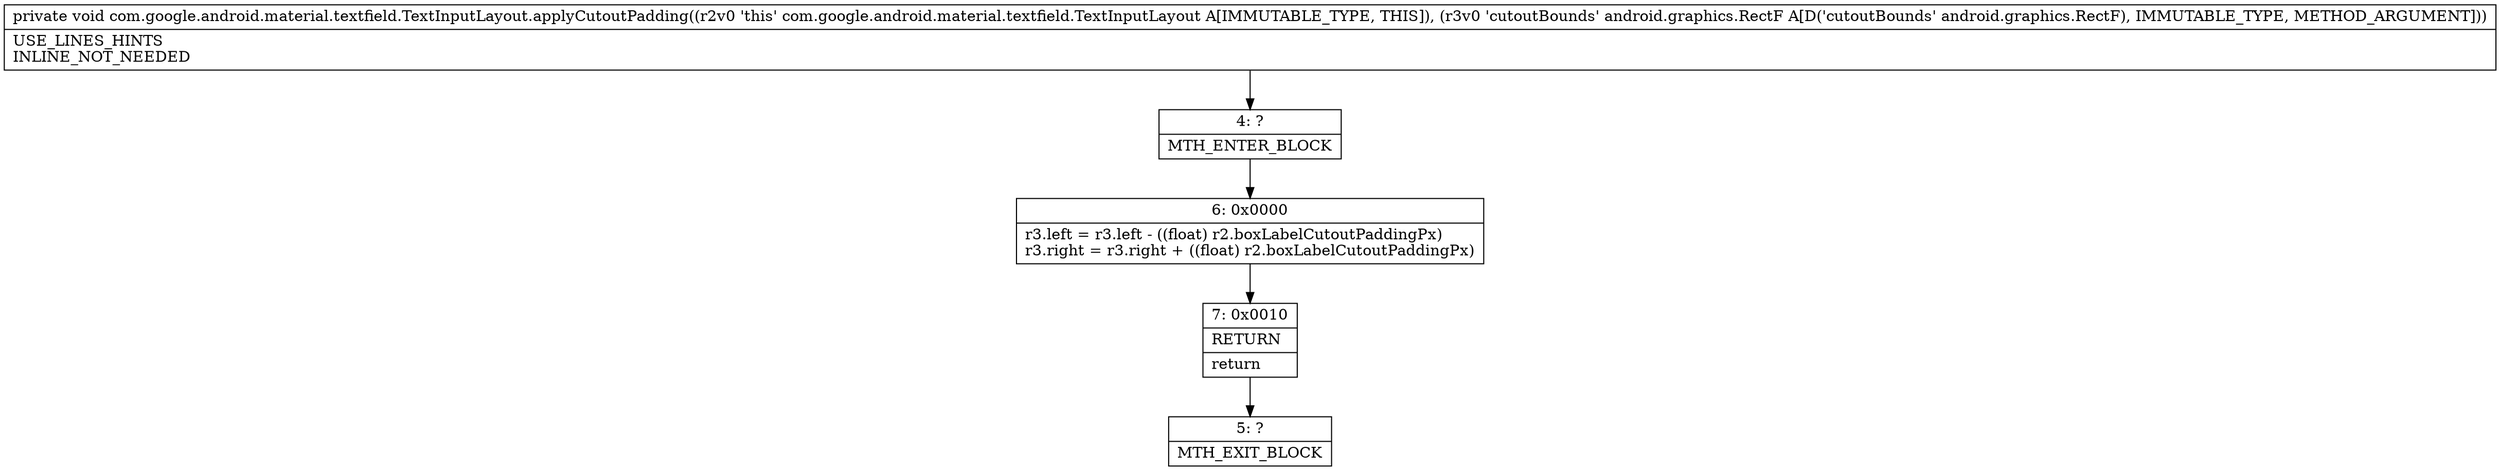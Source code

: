 digraph "CFG forcom.google.android.material.textfield.TextInputLayout.applyCutoutPadding(Landroid\/graphics\/RectF;)V" {
Node_4 [shape=record,label="{4\:\ ?|MTH_ENTER_BLOCK\l}"];
Node_6 [shape=record,label="{6\:\ 0x0000|r3.left = r3.left \- ((float) r2.boxLabelCutoutPaddingPx)\lr3.right = r3.right + ((float) r2.boxLabelCutoutPaddingPx)\l}"];
Node_7 [shape=record,label="{7\:\ 0x0010|RETURN\l|return\l}"];
Node_5 [shape=record,label="{5\:\ ?|MTH_EXIT_BLOCK\l}"];
MethodNode[shape=record,label="{private void com.google.android.material.textfield.TextInputLayout.applyCutoutPadding((r2v0 'this' com.google.android.material.textfield.TextInputLayout A[IMMUTABLE_TYPE, THIS]), (r3v0 'cutoutBounds' android.graphics.RectF A[D('cutoutBounds' android.graphics.RectF), IMMUTABLE_TYPE, METHOD_ARGUMENT]))  | USE_LINES_HINTS\lINLINE_NOT_NEEDED\l}"];
MethodNode -> Node_4;Node_4 -> Node_6;
Node_6 -> Node_7;
Node_7 -> Node_5;
}

